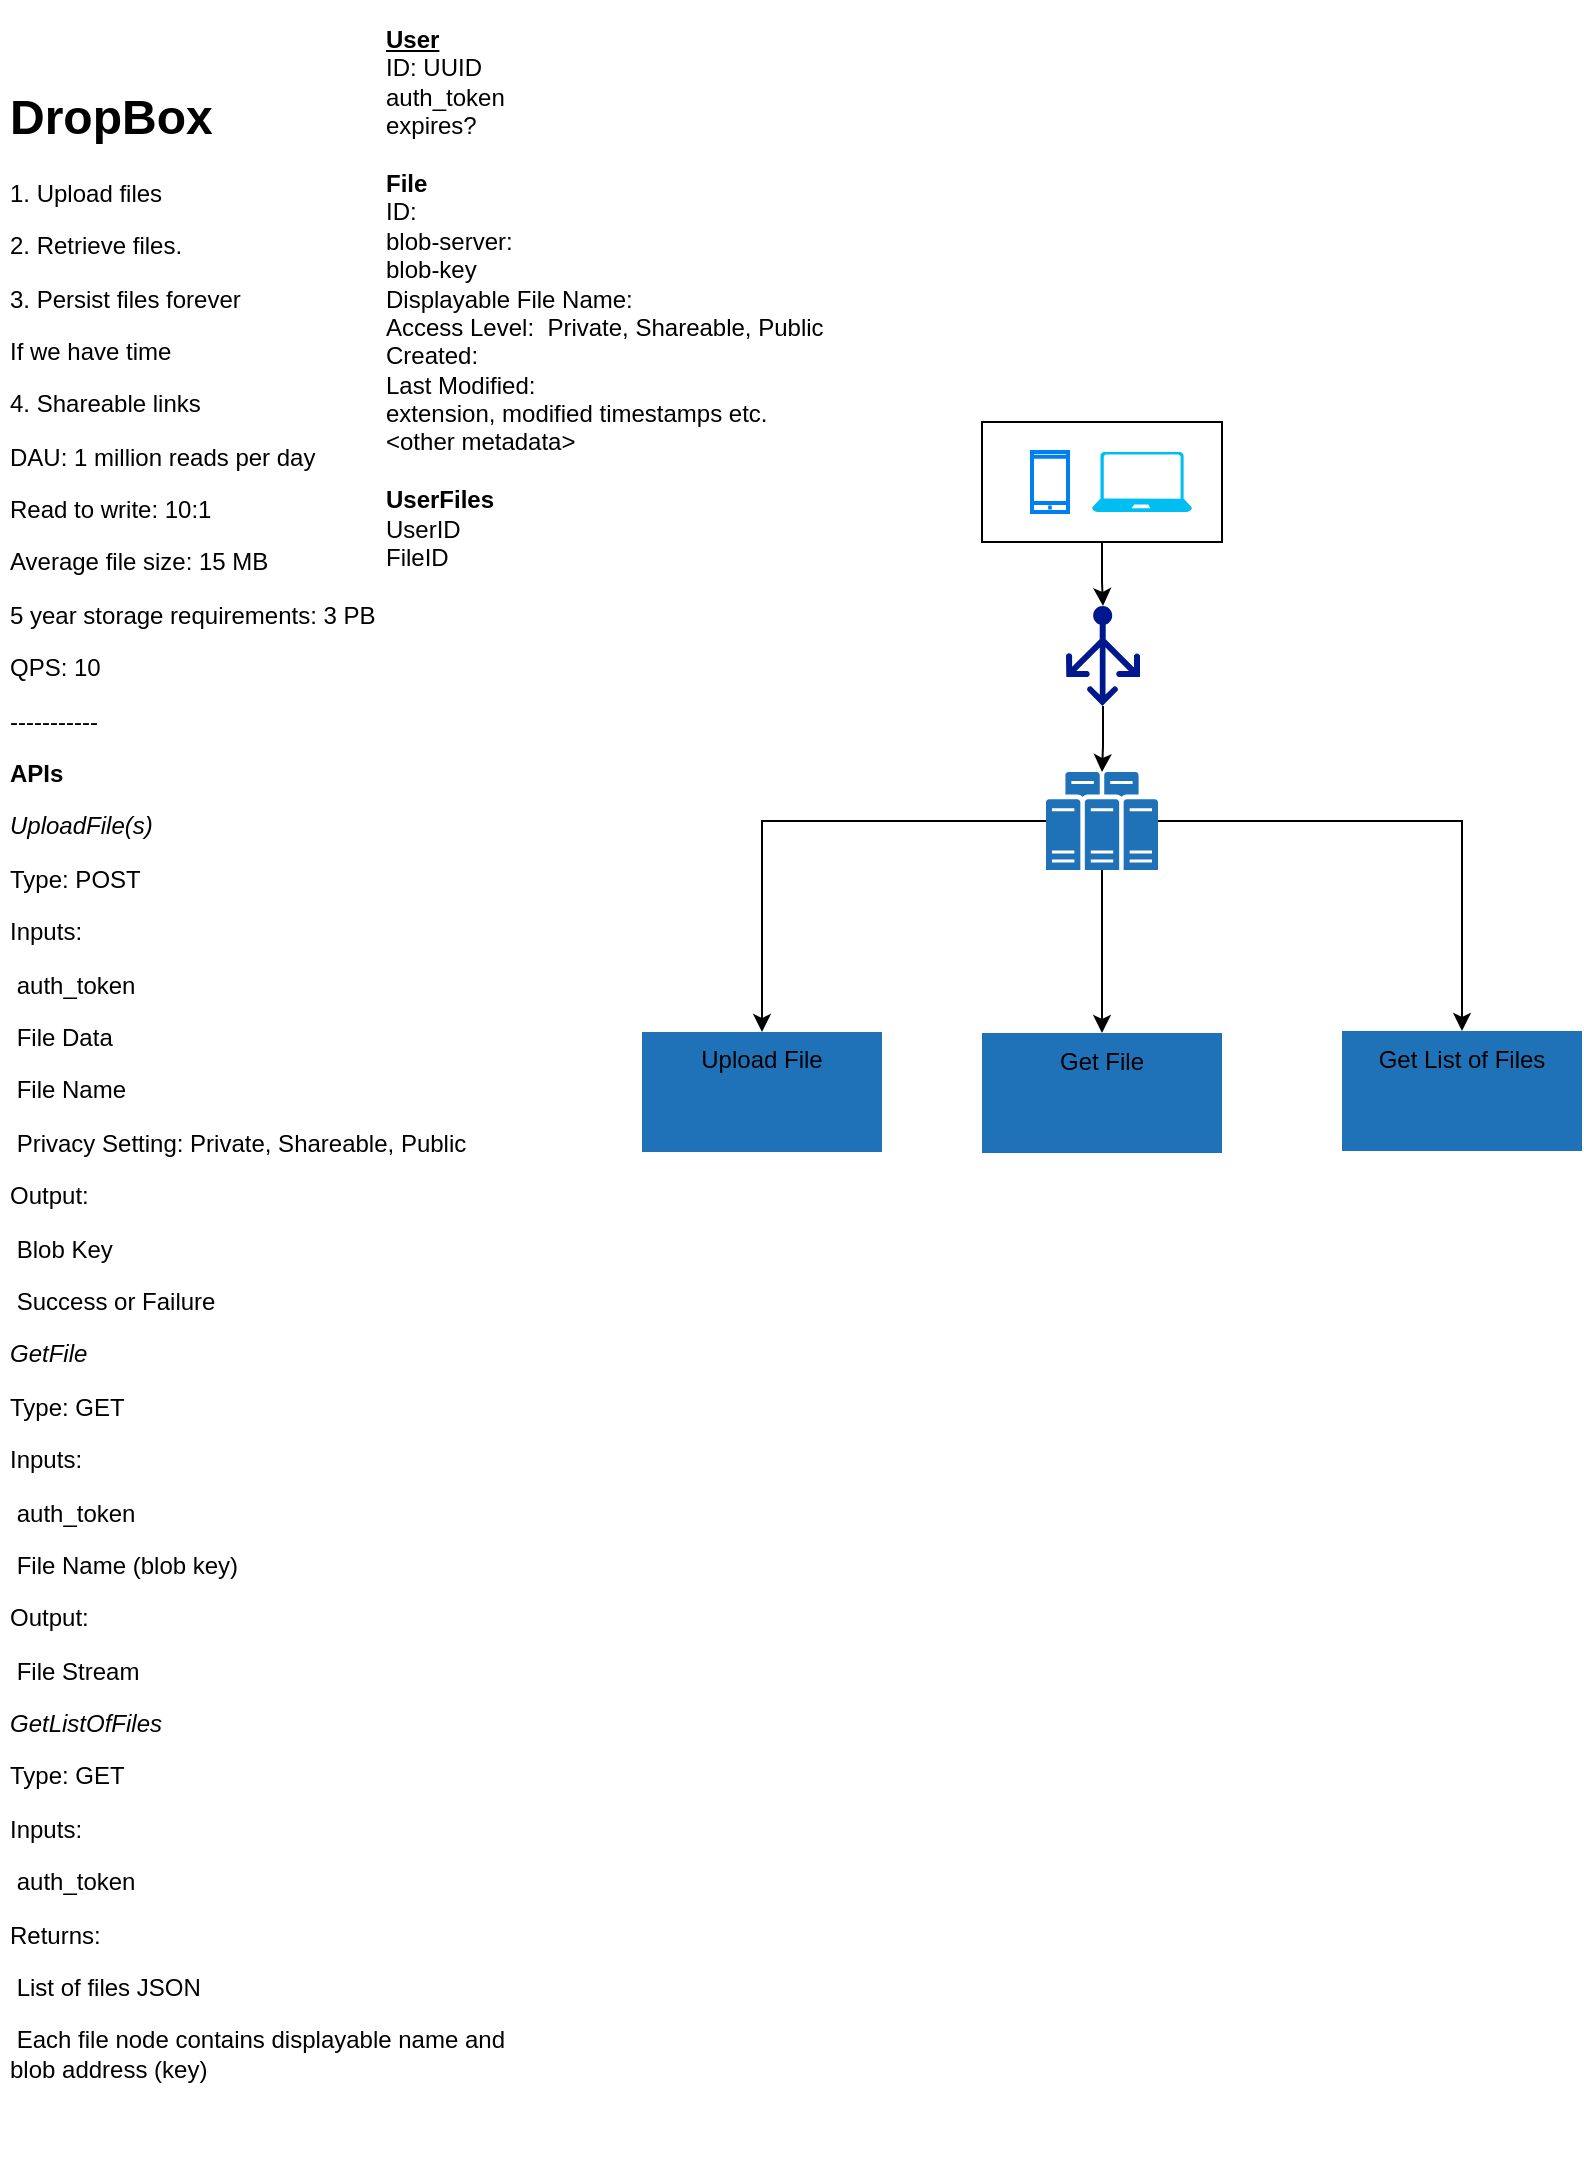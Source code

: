 <mxfile version="20.3.3" type="github">
  <diagram id="Fx_pesH9_Tg9TUCY-EvB" name="Page-1">
    <mxGraphModel dx="1422" dy="762" grid="1" gridSize="10" guides="1" tooltips="1" connect="1" arrows="1" fold="1" page="1" pageScale="1" pageWidth="850" pageHeight="1100" background="#FFFFFF" math="0" shadow="0">
      <root>
        <mxCell id="0" />
        <mxCell id="1" parent="0" />
        <mxCell id="1i6OF8YntkB4vm1dQ0iG-9" value="" style="edgeStyle=orthogonalEdgeStyle;rounded=0;orthogonalLoop=1;jettySize=auto;html=1;" parent="1" source="1i6OF8YntkB4vm1dQ0iG-6" target="1i6OF8YntkB4vm1dQ0iG-8" edge="1">
          <mxGeometry relative="1" as="geometry" />
        </mxCell>
        <mxCell id="1i6OF8YntkB4vm1dQ0iG-6" value="" style="rounded=0;whiteSpace=wrap;html=1;" parent="1" vertex="1">
          <mxGeometry x="510" y="215" width="120" height="60" as="geometry" />
        </mxCell>
        <mxCell id="1i6OF8YntkB4vm1dQ0iG-2" value="&lt;h1&gt;DropBox&lt;/h1&gt;&lt;p&gt;1. Upload files&lt;/p&gt;&lt;p&gt;2. Retrieve files.&lt;/p&gt;&lt;p&gt;3. Persist files forever&lt;/p&gt;&lt;p&gt;If we have time&lt;/p&gt;&lt;p&gt;4. Shareable links&lt;/p&gt;&lt;p&gt;DAU: 1 million reads per day&lt;/p&gt;&lt;p&gt;Read to write: 10:1&lt;/p&gt;&lt;p&gt;Average file size: 15 MB&lt;/p&gt;&lt;p&gt;5 year storage requirements: 3&lt;span style=&quot;background-color: initial;&quot;&gt;&amp;nbsp;PB&lt;/span&gt;&lt;/p&gt;&lt;p&gt;&lt;span style=&quot;background-color: initial;&quot;&gt;QPS: 10&lt;/span&gt;&lt;/p&gt;&lt;p&gt;&lt;span style=&quot;background-color: initial;&quot;&gt;-----------&lt;/span&gt;&lt;/p&gt;&lt;p&gt;&lt;b&gt;APIs&lt;/b&gt;&lt;/p&gt;&lt;p&gt;&lt;i style=&quot;&quot;&gt;UploadFile(s)&lt;/i&gt;&lt;/p&gt;&lt;p&gt;&lt;span style=&quot;&quot;&gt;&lt;/span&gt;Type: POST&lt;br&gt;&lt;/p&gt;&lt;p&gt;&lt;span style=&quot;&quot;&gt;	&lt;/span&gt;Inputs:&lt;br&gt;&lt;/p&gt;&lt;p&gt;&lt;/p&gt;&lt;span style=&quot;white-space: pre;&quot;&gt;	&lt;/span&gt;auth_token&lt;p&gt;&lt;span style=&quot;&quot;&gt;	&lt;/span&gt;&lt;span style=&quot;&quot;&gt;	&lt;/span&gt;&lt;span style=&quot;white-space: pre;&quot;&gt;	&lt;/span&gt;File Data&lt;br&gt;&lt;/p&gt;&lt;p&gt;&lt;span style=&quot;white-space: pre;&quot;&gt;	&lt;/span&gt;File Name&lt;br&gt;&lt;/p&gt;&lt;p&gt;&lt;span style=&quot;white-space: pre;&quot;&gt;	&lt;/span&gt;Privacy Setting: Private, Shareable, Public&lt;br&gt;&lt;/p&gt;&lt;p&gt;Output:&lt;/p&gt;&lt;p&gt;&lt;span style=&quot;white-space: pre;&quot;&gt;	&lt;/span&gt;Blob Key&lt;br&gt;&lt;/p&gt;&lt;p&gt;&lt;span style=&quot;white-space: pre;&quot;&gt;	&lt;/span&gt;Success or Failure&lt;br&gt;&lt;/p&gt;&lt;p&gt;&lt;i&gt;GetFile&lt;/i&gt;&lt;/p&gt;&lt;p&gt;Type: GET&lt;/p&gt;&lt;p&gt;Inputs:&lt;/p&gt;&lt;p&gt;&lt;span style=&quot;white-space: pre;&quot;&gt;	&lt;/span&gt;auth_token&lt;br&gt;&lt;/p&gt;&lt;p&gt;&lt;span style=&quot;white-space: pre;&quot;&gt;	&lt;/span&gt;File Name (blob key)&lt;br&gt;&lt;/p&gt;&lt;p&gt;Output:&lt;/p&gt;&lt;p&gt;&lt;span style=&quot;white-space: pre;&quot;&gt;	&lt;/span&gt;File Stream&lt;br&gt;&lt;/p&gt;&lt;p&gt;&lt;i&gt;GetListOfFiles&lt;/i&gt;&lt;/p&gt;&lt;p&gt;Type: GET&lt;/p&gt;&lt;p&gt;Inputs:&lt;/p&gt;&lt;p&gt;&lt;span style=&quot;white-space: pre;&quot;&gt;	&lt;/span&gt;auth_token&lt;br&gt;&lt;/p&gt;&lt;p&gt;Returns:&lt;/p&gt;&lt;p&gt;&lt;span style=&quot;white-space: pre;&quot;&gt;	&lt;/span&gt;List of files JSON&lt;/p&gt;&lt;p&gt;&lt;span style=&quot;background-color: initial;&quot;&gt;&lt;span style=&quot;white-space: pre;&quot;&gt;	&lt;/span&gt;Each file node contains displayable name and blob address (key)&lt;/span&gt;&lt;/p&gt;" style="text;html=1;strokeColor=none;fillColor=none;spacing=4;spacingTop=-20;whiteSpace=wrap;overflow=hidden;rounded=0;horizontal=1;verticalAlign=middle;direction=west;" parent="1" vertex="1">
          <mxGeometry x="20" y="20" width="270" height="1070" as="geometry" />
        </mxCell>
        <mxCell id="1i6OF8YntkB4vm1dQ0iG-4" value="" style="html=1;verticalLabelPosition=bottom;align=center;labelBackgroundColor=#ffffff;verticalAlign=top;strokeWidth=2;strokeColor=#0080F0;shadow=0;dashed=0;shape=mxgraph.ios7.icons.smartphone;" parent="1" vertex="1">
          <mxGeometry x="535" y="230" width="18" height="30" as="geometry" />
        </mxCell>
        <mxCell id="1i6OF8YntkB4vm1dQ0iG-5" value="" style="verticalLabelPosition=bottom;html=1;verticalAlign=top;align=center;strokeColor=none;fillColor=#00BEF2;shape=mxgraph.azure.laptop;pointerEvents=1;" parent="1" vertex="1">
          <mxGeometry x="565" y="230" width="50" height="30" as="geometry" />
        </mxCell>
        <mxCell id="1i6OF8YntkB4vm1dQ0iG-11" value="" style="edgeStyle=orthogonalEdgeStyle;rounded=0;orthogonalLoop=1;jettySize=auto;html=1;" parent="1" source="1i6OF8YntkB4vm1dQ0iG-8" target="1i6OF8YntkB4vm1dQ0iG-10" edge="1">
          <mxGeometry relative="1" as="geometry" />
        </mxCell>
        <mxCell id="1i6OF8YntkB4vm1dQ0iG-8" value="" style="sketch=0;aspect=fixed;pointerEvents=1;shadow=0;dashed=0;html=1;strokeColor=none;labelPosition=center;verticalLabelPosition=bottom;verticalAlign=top;align=center;fillColor=#00188D;shape=mxgraph.azure.load_balancer_generic" parent="1" vertex="1">
          <mxGeometry x="552" y="307" width="37" height="50" as="geometry" />
        </mxCell>
        <mxCell id="1i6OF8YntkB4vm1dQ0iG-26" value="" style="edgeStyle=orthogonalEdgeStyle;rounded=0;orthogonalLoop=1;jettySize=auto;html=1;" parent="1" source="1i6OF8YntkB4vm1dQ0iG-10" target="1i6OF8YntkB4vm1dQ0iG-25" edge="1">
          <mxGeometry relative="1" as="geometry" />
        </mxCell>
        <mxCell id="1i6OF8YntkB4vm1dQ0iG-29" value="" style="edgeStyle=orthogonalEdgeStyle;rounded=0;orthogonalLoop=1;jettySize=auto;html=1;" parent="1" source="1i6OF8YntkB4vm1dQ0iG-10" target="1i6OF8YntkB4vm1dQ0iG-28" edge="1">
          <mxGeometry relative="1" as="geometry" />
        </mxCell>
        <mxCell id="1i6OF8YntkB4vm1dQ0iG-31" value="" style="edgeStyle=orthogonalEdgeStyle;rounded=0;orthogonalLoop=1;jettySize=auto;html=1;" parent="1" source="1i6OF8YntkB4vm1dQ0iG-10" target="1i6OF8YntkB4vm1dQ0iG-30" edge="1">
          <mxGeometry relative="1" as="geometry" />
        </mxCell>
        <mxCell id="1i6OF8YntkB4vm1dQ0iG-10" value="" style="sketch=0;pointerEvents=1;shadow=0;dashed=0;html=1;strokeColor=none;labelPosition=center;verticalLabelPosition=bottom;verticalAlign=top;outlineConnect=0;align=center;shape=mxgraph.office.servers.physical_host_farm;fillColor=#2072B8;" parent="1" vertex="1">
          <mxGeometry x="542" y="390" width="56" height="49" as="geometry" />
        </mxCell>
        <mxCell id="1i6OF8YntkB4vm1dQ0iG-25" value="Upload File" style="whiteSpace=wrap;html=1;verticalAlign=top;fillColor=#2072B8;strokeColor=none;sketch=0;shadow=0;dashed=0;" parent="1" vertex="1">
          <mxGeometry x="340" y="520" width="120" height="60" as="geometry" />
        </mxCell>
        <mxCell id="1i6OF8YntkB4vm1dQ0iG-28" value="Get File" style="whiteSpace=wrap;html=1;verticalAlign=top;fillColor=#2072B8;strokeColor=none;sketch=0;shadow=0;dashed=0;" parent="1" vertex="1">
          <mxGeometry x="510" y="520.5" width="120" height="60" as="geometry" />
        </mxCell>
        <mxCell id="1i6OF8YntkB4vm1dQ0iG-30" value="Get List of Files" style="whiteSpace=wrap;html=1;verticalAlign=top;fillColor=#2072B8;strokeColor=none;sketch=0;shadow=0;dashed=0;" parent="1" vertex="1">
          <mxGeometry x="690" y="519.5" width="120" height="60" as="geometry" />
        </mxCell>
        <mxCell id="j9JHQL7Bqv3rGWA5NjJD-3" value="&lt;b&gt;&lt;u&gt;User &lt;/u&gt;&lt;/b&gt;&lt;br&gt;ID: UUID&lt;br&gt;auth_token&lt;br&gt;expires?&lt;br&gt;&lt;br&gt;&lt;b&gt;File&lt;br&gt;&lt;/b&gt;ID:&lt;br&gt;blob-server:&lt;br&gt;blob-key&lt;br&gt;Displayable File Name:&lt;br&gt;Access Level:&amp;nbsp; Private, Shareable, Public&lt;br&gt;Created:&amp;nbsp;&lt;br&gt;Last Modified:&lt;br&gt;extension, modified timestamps etc.&lt;br&gt;&amp;lt;other metadata&amp;gt;&lt;br&gt;&lt;br&gt;&lt;b&gt;UserFiles&lt;/b&gt;&lt;br&gt;UserID&lt;br&gt;FileID&lt;br&gt;" style="text;html=1;strokeColor=none;fillColor=none;align=left;verticalAlign=top;whiteSpace=wrap;rounded=0;" vertex="1" parent="1">
          <mxGeometry x="210" y="10" width="230" height="320" as="geometry" />
        </mxCell>
      </root>
    </mxGraphModel>
  </diagram>
</mxfile>
